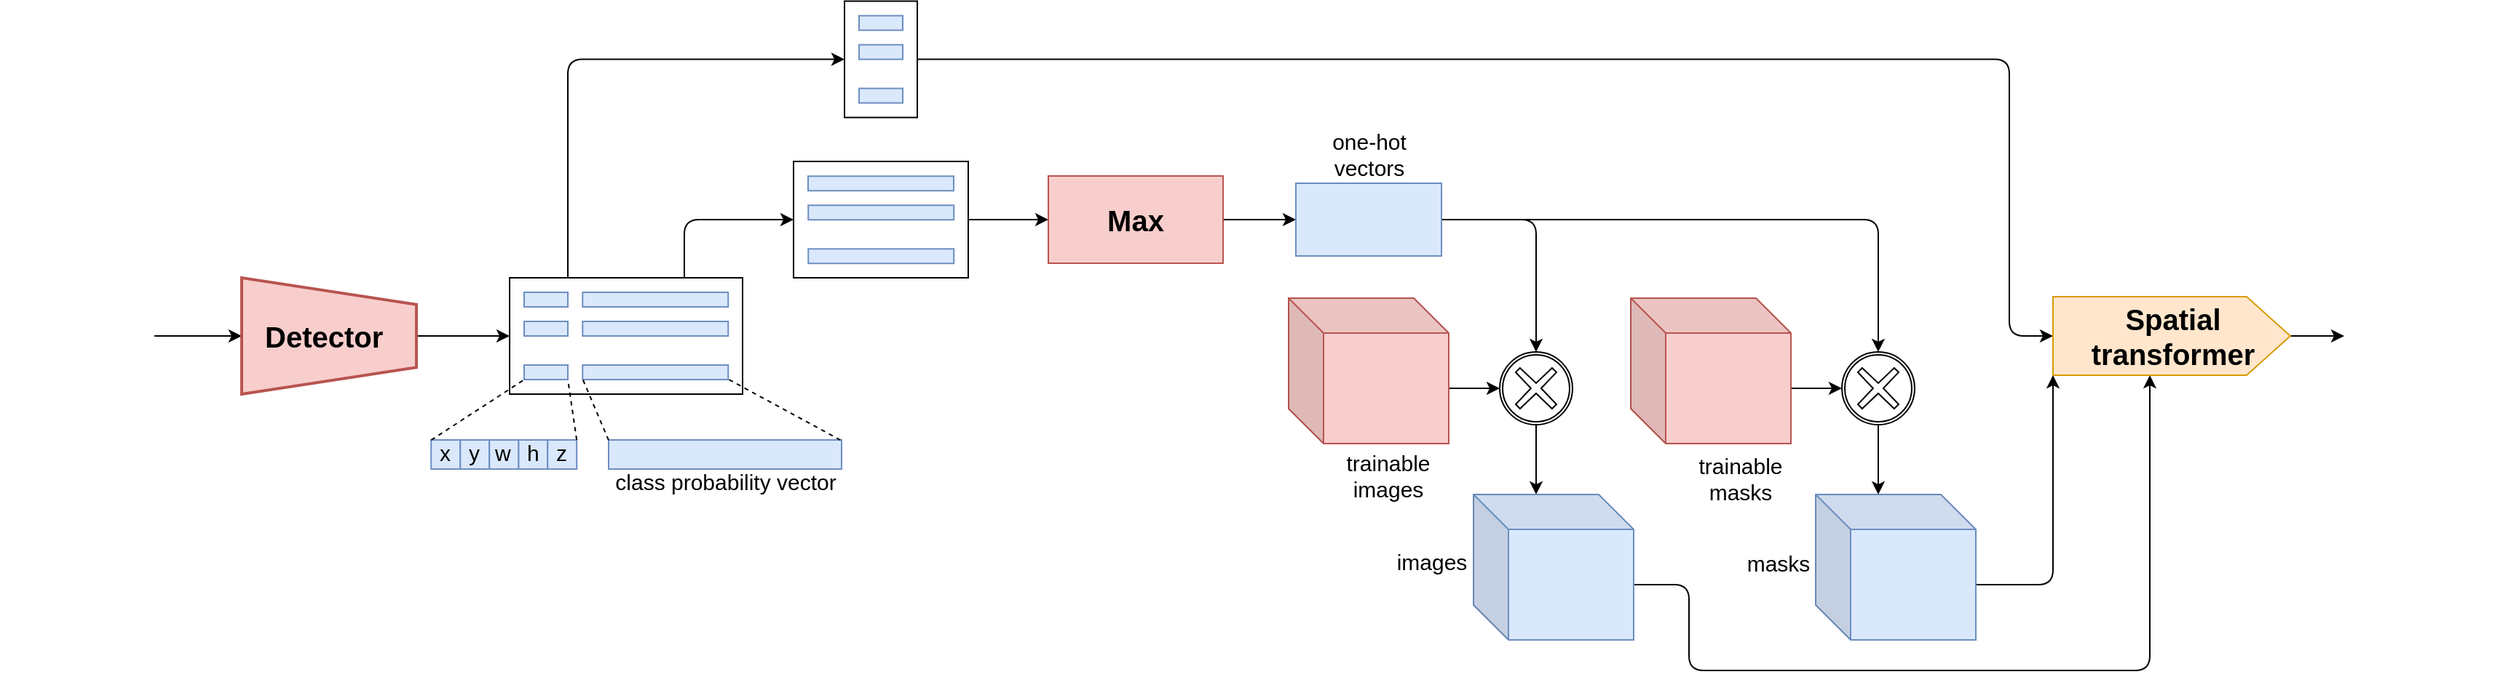<mxfile version="11.2.9" type="device" pages="1"><diagram id="qgJbfz4F-zMGhXDjbAS6" name="Page-1"><mxGraphModel dx="315" dy="180" grid="1" gridSize="10" guides="1" tooltips="1" connect="1" arrows="1" fold="1" page="1" pageScale="1" pageWidth="827" pageHeight="1169" math="0" shadow="0"><root><mxCell id="0"/><mxCell id="1" parent="0"/><mxCell id="IohFPTT0ZrR-n9l8FT9g-66" style="edgeStyle=segmentEdgeStyle;orthogonalLoop=1;jettySize=auto;html=1;exitX=1;exitY=0.5;exitDx=0;exitDy=0;entryX=0;entryY=0.5;entryDx=0;entryDy=0;" edge="1" parent="1" source="IohFPTT0ZrR-n9l8FT9g-47" target="IohFPTT0ZrR-n9l8FT9g-53"><mxGeometry relative="1" as="geometry"/></mxCell><mxCell id="IohFPTT0ZrR-n9l8FT9g-47" value="" style="rounded=0;whiteSpace=wrap;html=1;" vertex="1" parent="1"><mxGeometry x="685" y="220" width="120" height="80" as="geometry"/></mxCell><mxCell id="IohFPTT0ZrR-n9l8FT9g-50" style="edgeStyle=segmentEdgeStyle;orthogonalLoop=1;jettySize=auto;html=1;exitX=0.75;exitY=0;exitDx=0;exitDy=0;entryX=0;entryY=0.5;entryDx=0;entryDy=0;" edge="1" parent="1" source="IohFPTT0ZrR-n9l8FT9g-1" target="IohFPTT0ZrR-n9l8FT9g-47"><mxGeometry relative="1" as="geometry"><Array as="points"><mxPoint x="610" y="260"/></Array></mxGeometry></mxCell><mxCell id="IohFPTT0ZrR-n9l8FT9g-51" style="edgeStyle=segmentEdgeStyle;orthogonalLoop=1;jettySize=auto;html=1;exitX=0.25;exitY=0;exitDx=0;exitDy=0;entryX=0;entryY=0.5;entryDx=0;entryDy=0;" edge="1" parent="1" source="IohFPTT0ZrR-n9l8FT9g-1" target="IohFPTT0ZrR-n9l8FT9g-34"><mxGeometry relative="1" as="geometry"><Array as="points"><mxPoint x="530" y="150"/></Array></mxGeometry></mxCell><mxCell id="IohFPTT0ZrR-n9l8FT9g-1" value="" style="rounded=0;whiteSpace=wrap;html=1;" vertex="1" parent="1"><mxGeometry x="490" y="300" width="160" height="80" as="geometry"/></mxCell><mxCell id="IohFPTT0ZrR-n9l8FT9g-45" style="edgeStyle=segmentEdgeStyle;orthogonalLoop=1;jettySize=auto;html=1;exitX=1;exitY=0.5;exitDx=0;exitDy=0;entryX=0.5;entryY=0;entryDx=0;entryDy=0;" edge="1" parent="1" source="IohFPTT0ZrR-n9l8FT9g-2" target="IohFPTT0ZrR-n9l8FT9g-4"><mxGeometry relative="1" as="geometry"/></mxCell><mxCell id="IohFPTT0ZrR-n9l8FT9g-2" value="" style="shape=image;verticalLabelPosition=bottom;labelBackgroundColor=#ffffff;verticalAlign=top;aspect=fixed;imageAspect=0;image=https://ichef.bbci.co.uk/news/912/cpsprodpb/1272C/production/_104146557_newemoji.jpg;" vertex="1" parent="1"><mxGeometry x="140" y="310" width="106" height="60" as="geometry"/></mxCell><mxCell id="IohFPTT0ZrR-n9l8FT9g-44" style="edgeStyle=segmentEdgeStyle;orthogonalLoop=1;jettySize=auto;html=1;exitX=0.5;exitY=1;exitDx=0;exitDy=0;entryX=0;entryY=0.5;entryDx=0;entryDy=0;" edge="1" parent="1" source="IohFPTT0ZrR-n9l8FT9g-4" target="IohFPTT0ZrR-n9l8FT9g-1"><mxGeometry relative="1" as="geometry"/></mxCell><mxCell id="IohFPTT0ZrR-n9l8FT9g-4" value="" style="verticalLabelPosition=bottom;verticalAlign=top;html=1;strokeWidth=2;shape=trapezoid;perimeter=trapezoidPerimeter;whiteSpace=wrap;size=0.23;arcSize=10;flipV=1;rotation=-90;fillColor=#f8cecc;strokeColor=#b85450;" vertex="1" parent="1"><mxGeometry x="326" y="280" width="80" height="120" as="geometry"/></mxCell><mxCell id="IohFPTT0ZrR-n9l8FT9g-5" value="&lt;b&gt;&lt;font style=&quot;font-size: 20px&quot;&gt;Detector&lt;/font&gt;&lt;/b&gt;" style="text;html=1;resizable=0;points=[];autosize=1;align=left;verticalAlign=top;spacingTop=-4;" vertex="1" parent="1"><mxGeometry x="320" y="326" width="100" height="20" as="geometry"/></mxCell><mxCell id="IohFPTT0ZrR-n9l8FT9g-7" value="" style="rounded=0;whiteSpace=wrap;html=1;fillColor=#dae8fc;strokeColor=#6c8ebf;" vertex="1" parent="1"><mxGeometry x="540.129" y="310" width="100" height="10" as="geometry"/></mxCell><mxCell id="IohFPTT0ZrR-n9l8FT9g-8" value="" style="rounded=0;whiteSpace=wrap;html=1;fillColor=#dae8fc;strokeColor=#6c8ebf;" vertex="1" parent="1"><mxGeometry x="540.129" y="330" width="100" height="10" as="geometry"/></mxCell><mxCell id="IohFPTT0ZrR-n9l8FT9g-9" value="" style="rounded=0;whiteSpace=wrap;html=1;fillColor=#dae8fc;strokeColor=#6c8ebf;" vertex="1" parent="1"><mxGeometry x="540.129" y="360" width="100" height="10" as="geometry"/></mxCell><mxCell id="IohFPTT0ZrR-n9l8FT9g-10" value="" style="rounded=0;whiteSpace=wrap;html=1;fillColor=#dae8fc;strokeColor=#6c8ebf;" vertex="1" parent="1"><mxGeometry x="496.105" y="411.5" width="20" height="20" as="geometry"/></mxCell><mxCell id="IohFPTT0ZrR-n9l8FT9g-11" value="" style="rounded=0;whiteSpace=wrap;html=1;fillColor=#dae8fc;strokeColor=#6c8ebf;" vertex="1" parent="1"><mxGeometry x="516.105" y="411.5" width="20" height="20" as="geometry"/></mxCell><mxCell id="IohFPTT0ZrR-n9l8FT9g-14" value="" style="rounded=0;whiteSpace=wrap;html=1;fillColor=#dae8fc;strokeColor=#6c8ebf;" vertex="1" parent="1"><mxGeometry x="436.105" y="411.5" width="20" height="20" as="geometry"/></mxCell><mxCell id="IohFPTT0ZrR-n9l8FT9g-15" value="" style="rounded=0;whiteSpace=wrap;html=1;fillColor=#dae8fc;strokeColor=#6c8ebf;" vertex="1" parent="1"><mxGeometry x="456.105" y="411.5" width="20" height="20" as="geometry"/></mxCell><mxCell id="IohFPTT0ZrR-n9l8FT9g-16" value="" style="rounded=0;whiteSpace=wrap;html=1;fillColor=#dae8fc;strokeColor=#6c8ebf;" vertex="1" parent="1"><mxGeometry x="476.105" y="411.5" width="20" height="20" as="geometry"/></mxCell><mxCell id="IohFPTT0ZrR-n9l8FT9g-17" value="&lt;font style=&quot;font-size: 15px&quot;&gt;x&lt;/font&gt;" style="text;html=1;resizable=0;points=[];autosize=1;align=left;verticalAlign=top;spacingTop=-4;" vertex="1" parent="1"><mxGeometry x="440.105" y="409" width="20" height="20" as="geometry"/></mxCell><mxCell id="IohFPTT0ZrR-n9l8FT9g-18" value="&lt;font style=&quot;font-size: 15px&quot;&gt;y&lt;/font&gt;" style="text;html=1;resizable=0;points=[];autosize=1;align=left;verticalAlign=top;spacingTop=-4;" vertex="1" parent="1"><mxGeometry x="460.105" y="409" width="20" height="20" as="geometry"/></mxCell><mxCell id="IohFPTT0ZrR-n9l8FT9g-19" value="&lt;font style=&quot;font-size: 15px&quot;&gt;w&lt;/font&gt;" style="text;html=1;resizable=0;points=[];autosize=1;align=left;verticalAlign=top;spacingTop=-4;" vertex="1" parent="1"><mxGeometry x="478.105" y="409" width="30" height="20" as="geometry"/></mxCell><mxCell id="IohFPTT0ZrR-n9l8FT9g-20" value="&lt;font style=&quot;font-size: 15px&quot;&gt;h&lt;/font&gt;" style="text;html=1;resizable=0;points=[];autosize=1;align=left;verticalAlign=top;spacingTop=-4;" vertex="1" parent="1"><mxGeometry x="500.105" y="409" width="20" height="20" as="geometry"/></mxCell><mxCell id="IohFPTT0ZrR-n9l8FT9g-21" value="&lt;font style=&quot;font-size: 15px&quot;&gt;z&lt;br&gt;&lt;/font&gt;" style="text;html=1;resizable=0;points=[];autosize=1;align=left;verticalAlign=top;spacingTop=-4;" vertex="1" parent="1"><mxGeometry x="520.105" y="408.5" width="20" height="20" as="geometry"/></mxCell><mxCell id="IohFPTT0ZrR-n9l8FT9g-24" value="" style="rounded=0;whiteSpace=wrap;html=1;fillColor=#dae8fc;strokeColor=#6c8ebf;" vertex="1" parent="1"><mxGeometry x="500" y="310" width="30" height="10" as="geometry"/></mxCell><mxCell id="IohFPTT0ZrR-n9l8FT9g-25" value="" style="rounded=0;whiteSpace=wrap;html=1;fillColor=#dae8fc;strokeColor=#6c8ebf;" vertex="1" parent="1"><mxGeometry x="500" y="330" width="30" height="10" as="geometry"/></mxCell><mxCell id="IohFPTT0ZrR-n9l8FT9g-26" value="" style="rounded=0;whiteSpace=wrap;html=1;fillColor=#dae8fc;strokeColor=#6c8ebf;" vertex="1" parent="1"><mxGeometry x="500" y="360" width="30" height="10" as="geometry"/></mxCell><mxCell id="IohFPTT0ZrR-n9l8FT9g-27" value="" style="rounded=0;whiteSpace=wrap;html=1;fillColor=#dae8fc;strokeColor=#6c8ebf;" vertex="1" parent="1"><mxGeometry x="558" y="411.5" width="160" height="20" as="geometry"/></mxCell><mxCell id="IohFPTT0ZrR-n9l8FT9g-29" value="" style="endArrow=none;dashed=1;html=1;entryX=0.004;entryY=1;entryDx=0;entryDy=0;entryPerimeter=0;exitX=0.002;exitY=0.003;exitDx=0;exitDy=0;exitPerimeter=0;" edge="1" parent="1" source="IohFPTT0ZrR-n9l8FT9g-14" target="IohFPTT0ZrR-n9l8FT9g-26"><mxGeometry width="50" height="50" relative="1" as="geometry"><mxPoint x="434" y="419" as="sourcePoint"/><mxPoint x="484" y="369" as="targetPoint"/></mxGeometry></mxCell><mxCell id="IohFPTT0ZrR-n9l8FT9g-30" value="" style="endArrow=none;dashed=1;html=1;entryX=1.005;entryY=1;entryDx=0;entryDy=0;entryPerimeter=0;exitX=0.995;exitY=0.003;exitDx=0;exitDy=0;exitPerimeter=0;" edge="1" parent="1" source="IohFPTT0ZrR-n9l8FT9g-27" target="IohFPTT0ZrR-n9l8FT9g-9"><mxGeometry width="50" height="50" relative="1" as="geometry"><mxPoint x="434.145" y="421.56" as="sourcePoint"/><mxPoint x="510.12" y="380" as="targetPoint"/></mxGeometry></mxCell><mxCell id="IohFPTT0ZrR-n9l8FT9g-31" value="" style="endArrow=none;dashed=1;html=1;entryX=0.002;entryY=1;entryDx=0;entryDy=0;entryPerimeter=0;exitX=0;exitY=0.012;exitDx=0;exitDy=0;exitPerimeter=0;" edge="1" parent="1" source="IohFPTT0ZrR-n9l8FT9g-27" target="IohFPTT0ZrR-n9l8FT9g-9"><mxGeometry width="50" height="50" relative="1" as="geometry"><mxPoint x="733.2" y="421.56" as="sourcePoint"/><mxPoint x="650.629" y="380" as="targetPoint"/></mxGeometry></mxCell><mxCell id="IohFPTT0ZrR-n9l8FT9g-32" value="" style="endArrow=none;dashed=1;html=1;entryX=1;entryY=1;entryDx=0;entryDy=0;entryPerimeter=0;exitX=0.999;exitY=0.001;exitDx=0;exitDy=0;exitPerimeter=0;" edge="1" parent="1" source="IohFPTT0ZrR-n9l8FT9g-11" target="IohFPTT0ZrR-n9l8FT9g-26"><mxGeometry width="50" height="50" relative="1" as="geometry"><mxPoint x="544.185" y="411.56" as="sourcePoint"/><mxPoint x="550.329" y="380" as="targetPoint"/></mxGeometry></mxCell><mxCell id="IohFPTT0ZrR-n9l8FT9g-33" value="&lt;font&gt;&lt;span style=&quot;font-size: 15px&quot;&gt;class probability vector&lt;/span&gt;&lt;br&gt;&lt;/font&gt;" style="text;html=1;resizable=0;points=[];autosize=1;align=center;verticalAlign=top;spacingTop=-4;" vertex="1" parent="1"><mxGeometry x="553" y="429" width="170" height="20" as="geometry"/></mxCell><mxCell id="IohFPTT0ZrR-n9l8FT9g-86" style="edgeStyle=segmentEdgeStyle;orthogonalLoop=1;jettySize=auto;html=1;exitX=1;exitY=0.5;exitDx=0;exitDy=0;entryX=0;entryY=0.5;entryDx=0;entryDy=0;entryPerimeter=0;" edge="1" parent="1" source="IohFPTT0ZrR-n9l8FT9g-34" target="IohFPTT0ZrR-n9l8FT9g-83"><mxGeometry relative="1" as="geometry"><Array as="points"><mxPoint x="1520" y="150"/><mxPoint x="1520" y="340"/></Array></mxGeometry></mxCell><mxCell id="IohFPTT0ZrR-n9l8FT9g-34" value="" style="rounded=0;whiteSpace=wrap;html=1;" vertex="1" parent="1"><mxGeometry x="720" y="109.786" width="50" height="80" as="geometry"/></mxCell><mxCell id="IohFPTT0ZrR-n9l8FT9g-35" value="" style="rounded=0;whiteSpace=wrap;html=1;fillColor=#dae8fc;strokeColor=#6c8ebf;" vertex="1" parent="1"><mxGeometry x="695" y="230.143" width="100" height="10" as="geometry"/></mxCell><mxCell id="IohFPTT0ZrR-n9l8FT9g-36" value="" style="rounded=0;whiteSpace=wrap;html=1;fillColor=#dae8fc;strokeColor=#6c8ebf;" vertex="1" parent="1"><mxGeometry x="695.129" y="250.143" width="100" height="10" as="geometry"/></mxCell><mxCell id="IohFPTT0ZrR-n9l8FT9g-37" value="" style="rounded=0;whiteSpace=wrap;html=1;fillColor=#dae8fc;strokeColor=#6c8ebf;" vertex="1" parent="1"><mxGeometry x="695.129" y="280.143" width="100" height="10" as="geometry"/></mxCell><mxCell id="IohFPTT0ZrR-n9l8FT9g-38" value="" style="rounded=0;whiteSpace=wrap;html=1;fillColor=#dae8fc;strokeColor=#6c8ebf;" vertex="1" parent="1"><mxGeometry x="730" y="119.786" width="30" height="10" as="geometry"/></mxCell><mxCell id="IohFPTT0ZrR-n9l8FT9g-39" value="" style="rounded=0;whiteSpace=wrap;html=1;fillColor=#dae8fc;strokeColor=#6c8ebf;" vertex="1" parent="1"><mxGeometry x="730" y="139.786" width="30" height="10" as="geometry"/></mxCell><mxCell id="IohFPTT0ZrR-n9l8FT9g-40" value="" style="rounded=0;whiteSpace=wrap;html=1;fillColor=#dae8fc;strokeColor=#6c8ebf;" vertex="1" parent="1"><mxGeometry x="730" y="169.786" width="30" height="10" as="geometry"/></mxCell><mxCell id="IohFPTT0ZrR-n9l8FT9g-46" value="&lt;font style=&quot;font-size: 15px&quot;&gt;one-hot&lt;br&gt;vectors&lt;/font&gt;" style="text;html=1;resizable=0;points=[];autosize=1;align=center;verticalAlign=top;spacingTop=-4;" vertex="1" parent="1"><mxGeometry x="1045" y="194.743" width="70" height="30" as="geometry"/></mxCell><mxCell id="IohFPTT0ZrR-n9l8FT9g-68" style="edgeStyle=segmentEdgeStyle;orthogonalLoop=1;jettySize=auto;html=1;exitX=1;exitY=0.5;exitDx=0;exitDy=0;entryX=0;entryY=0.5;entryDx=0;entryDy=0;" edge="1" parent="1" source="IohFPTT0ZrR-n9l8FT9g-53" target="IohFPTT0ZrR-n9l8FT9g-55"><mxGeometry relative="1" as="geometry"/></mxCell><mxCell id="IohFPTT0ZrR-n9l8FT9g-53" value="&lt;font style=&quot;font-size: 20px&quot;&gt;&lt;b&gt;Max&lt;/b&gt;&lt;/font&gt;" style="rounded=0;whiteSpace=wrap;html=1;fillColor=#f8cecc;strokeColor=#b85450;" vertex="1" parent="1"><mxGeometry x="860" y="230" width="120" height="60" as="geometry"/></mxCell><mxCell id="IohFPTT0ZrR-n9l8FT9g-69" style="edgeStyle=segmentEdgeStyle;orthogonalLoop=1;jettySize=auto;html=1;exitX=1;exitY=0.5;exitDx=0;exitDy=0;entryX=0.5;entryY=0;entryDx=0;entryDy=0;" edge="1" parent="1" source="IohFPTT0ZrR-n9l8FT9g-55" target="IohFPTT0ZrR-n9l8FT9g-65"><mxGeometry relative="1" as="geometry"/></mxCell><mxCell id="IohFPTT0ZrR-n9l8FT9g-75" style="edgeStyle=segmentEdgeStyle;orthogonalLoop=1;jettySize=auto;html=1;exitX=1;exitY=0.5;exitDx=0;exitDy=0;entryX=0.5;entryY=0;entryDx=0;entryDy=0;" edge="1" parent="1" source="IohFPTT0ZrR-n9l8FT9g-55" target="IohFPTT0ZrR-n9l8FT9g-72"><mxGeometry relative="1" as="geometry"/></mxCell><mxCell id="IohFPTT0ZrR-n9l8FT9g-55" value="" style="rounded=0;whiteSpace=wrap;html=1;fillColor=#dae8fc;strokeColor=#6c8ebf;" vertex="1" parent="1"><mxGeometry x="1030" y="235" width="100" height="50" as="geometry"/></mxCell><mxCell id="IohFPTT0ZrR-n9l8FT9g-67" style="edgeStyle=segmentEdgeStyle;orthogonalLoop=1;jettySize=auto;html=1;exitX=0;exitY=0;exitDx=110;exitDy=62;exitPerimeter=0;entryX=0;entryY=0.5;entryDx=0;entryDy=0;" edge="1" parent="1" source="IohFPTT0ZrR-n9l8FT9g-57" target="IohFPTT0ZrR-n9l8FT9g-65"><mxGeometry relative="1" as="geometry"/></mxCell><mxCell id="IohFPTT0ZrR-n9l8FT9g-57" value="" style="shape=cube;whiteSpace=wrap;html=1;boundedLbl=1;backgroundOutline=1;darkOpacity=0.05;darkOpacity2=0.1;size=24;fillColor=#f8cecc;strokeColor=#b85450;" vertex="1" parent="1"><mxGeometry x="1025" y="314" width="110" height="100" as="geometry"/></mxCell><mxCell id="IohFPTT0ZrR-n9l8FT9g-61" value="&lt;span style=&quot;font-size: 15px&quot;&gt;trainable&lt;br&gt;images&lt;/span&gt;" style="text;html=1;resizable=0;points=[];autosize=1;align=center;verticalAlign=top;spacingTop=-4;" vertex="1" parent="1"><mxGeometry x="1058" y="416.243" width="70" height="30" as="geometry"/></mxCell><mxCell id="IohFPTT0ZrR-n9l8FT9g-77" style="edgeStyle=segmentEdgeStyle;orthogonalLoop=1;jettySize=auto;html=1;exitX=0.5;exitY=1;exitDx=0;exitDy=0;entryX=0;entryY=0;entryDx=43;entryDy=0;entryPerimeter=0;" edge="1" parent="1" source="IohFPTT0ZrR-n9l8FT9g-65" target="IohFPTT0ZrR-n9l8FT9g-76"><mxGeometry relative="1" as="geometry"/></mxCell><mxCell id="IohFPTT0ZrR-n9l8FT9g-65" value="" style="shape=mxgraph.bpmn.shape;html=1;verticalLabelPosition=bottom;labelBackgroundColor=#ffffff;verticalAlign=top;align=center;perimeter=ellipsePerimeter;outlineConnect=0;outline=boundInt;symbol=cancel;" vertex="1" parent="1"><mxGeometry x="1170" y="351" width="50" height="50" as="geometry"/></mxCell><mxCell id="IohFPTT0ZrR-n9l8FT9g-70" style="edgeStyle=segmentEdgeStyle;orthogonalLoop=1;jettySize=auto;html=1;exitX=0;exitY=0;exitDx=110;exitDy=62;exitPerimeter=0;entryX=0;entryY=0.5;entryDx=0;entryDy=0;" edge="1" parent="1" source="IohFPTT0ZrR-n9l8FT9g-71" target="IohFPTT0ZrR-n9l8FT9g-72"><mxGeometry relative="1" as="geometry"/></mxCell><mxCell id="IohFPTT0ZrR-n9l8FT9g-71" value="" style="shape=cube;whiteSpace=wrap;html=1;boundedLbl=1;backgroundOutline=1;darkOpacity=0.05;darkOpacity2=0.1;size=24;fillColor=#f8cecc;strokeColor=#b85450;" vertex="1" parent="1"><mxGeometry x="1260" y="314" width="110" height="100" as="geometry"/></mxCell><mxCell id="IohFPTT0ZrR-n9l8FT9g-79" style="edgeStyle=segmentEdgeStyle;orthogonalLoop=1;jettySize=auto;html=1;exitX=0.5;exitY=1;exitDx=0;exitDy=0;entryX=0;entryY=0;entryDx=43;entryDy=0;entryPerimeter=0;" edge="1" parent="1" source="IohFPTT0ZrR-n9l8FT9g-72" target="IohFPTT0ZrR-n9l8FT9g-78"><mxGeometry relative="1" as="geometry"/></mxCell><mxCell id="IohFPTT0ZrR-n9l8FT9g-72" value="" style="shape=mxgraph.bpmn.shape;html=1;verticalLabelPosition=bottom;labelBackgroundColor=#ffffff;verticalAlign=top;align=center;perimeter=ellipsePerimeter;outlineConnect=0;outline=boundInt;symbol=cancel;" vertex="1" parent="1"><mxGeometry x="1405" y="351" width="50" height="50" as="geometry"/></mxCell><mxCell id="IohFPTT0ZrR-n9l8FT9g-85" style="edgeStyle=segmentEdgeStyle;orthogonalLoop=1;jettySize=auto;html=1;exitX=0;exitY=0;exitDx=110;exitDy=62;exitPerimeter=0;entryX=0;entryY=0;entryDx=66.5;entryDy=54;entryPerimeter=0;" edge="1" parent="1" source="IohFPTT0ZrR-n9l8FT9g-76" target="IohFPTT0ZrR-n9l8FT9g-83"><mxGeometry relative="1" as="geometry"><Array as="points"><mxPoint x="1300" y="511"/><mxPoint x="1300" y="570"/><mxPoint x="1617" y="570"/></Array></mxGeometry></mxCell><mxCell id="IohFPTT0ZrR-n9l8FT9g-76" value="" style="shape=cube;whiteSpace=wrap;html=1;boundedLbl=1;backgroundOutline=1;darkOpacity=0.05;darkOpacity2=0.1;size=24;fillColor=#dae8fc;strokeColor=#6c8ebf;" vertex="1" parent="1"><mxGeometry x="1152" y="449" width="110" height="100" as="geometry"/></mxCell><mxCell id="IohFPTT0ZrR-n9l8FT9g-84" style="edgeStyle=segmentEdgeStyle;orthogonalLoop=1;jettySize=auto;html=1;exitX=0;exitY=0;exitDx=110;exitDy=62;exitPerimeter=0;entryX=0;entryY=0;entryDx=0;entryDy=54;entryPerimeter=0;" edge="1" parent="1" source="IohFPTT0ZrR-n9l8FT9g-78" target="IohFPTT0ZrR-n9l8FT9g-83"><mxGeometry relative="1" as="geometry"/></mxCell><mxCell id="IohFPTT0ZrR-n9l8FT9g-78" value="" style="shape=cube;whiteSpace=wrap;html=1;boundedLbl=1;backgroundOutline=1;darkOpacity=0.05;darkOpacity2=0.1;size=24;fillColor=#dae8fc;strokeColor=#6c8ebf;" vertex="1" parent="1"><mxGeometry x="1387" y="449" width="110" height="100" as="geometry"/></mxCell><mxCell id="IohFPTT0ZrR-n9l8FT9g-80" value="&lt;span style=&quot;font-size: 15px&quot;&gt;trainable&lt;br&gt;masks&lt;br&gt;&lt;/span&gt;" style="text;html=1;resizable=0;points=[];autosize=1;align=center;verticalAlign=top;spacingTop=-4;" vertex="1" parent="1"><mxGeometry x="1300" y="417.743" width="70" height="30" as="geometry"/></mxCell><mxCell id="IohFPTT0ZrR-n9l8FT9g-81" value="&lt;span style=&quot;font-size: 15px&quot;&gt;images&lt;/span&gt;" style="text;html=1;resizable=0;points=[];autosize=1;align=center;verticalAlign=top;spacingTop=-4;" vertex="1" parent="1"><mxGeometry x="1093" y="484.243" width="60" height="20" as="geometry"/></mxCell><mxCell id="IohFPTT0ZrR-n9l8FT9g-82" value="&lt;span style=&quot;font-size: 15px&quot;&gt;masks&lt;br&gt;&lt;/span&gt;" style="text;html=1;resizable=0;points=[];autosize=1;align=center;verticalAlign=top;spacingTop=-4;" vertex="1" parent="1"><mxGeometry x="1331" y="485.243" width="60" height="20" as="geometry"/></mxCell><mxCell id="IohFPTT0ZrR-n9l8FT9g-89" style="edgeStyle=segmentEdgeStyle;orthogonalLoop=1;jettySize=auto;html=1;exitX=1;exitY=0.5;exitDx=0;exitDy=0;exitPerimeter=0;entryX=0;entryY=0.5;entryDx=0;entryDy=0;" edge="1" parent="1" source="IohFPTT0ZrR-n9l8FT9g-83" target="IohFPTT0ZrR-n9l8FT9g-87"><mxGeometry relative="1" as="geometry"/></mxCell><mxCell id="IohFPTT0ZrR-n9l8FT9g-83" value="&lt;font style=&quot;font-size: 20px&quot;&gt;&lt;b&gt;Spatial&lt;br&gt;transformer&lt;/b&gt;&lt;/font&gt;" style="html=1;shadow=0;dashed=0;align=center;verticalAlign=middle;shape=mxgraph.arrows2.arrow;dy=0;dx=30;notch=0;fillColor=#ffe6cc;strokeColor=#d79b00;" vertex="1" parent="1"><mxGeometry x="1550" y="313" width="163" height="54" as="geometry"/></mxCell><mxCell id="IohFPTT0ZrR-n9l8FT9g-87" value="" style="shape=image;verticalLabelPosition=bottom;labelBackgroundColor=#ffffff;verticalAlign=top;aspect=fixed;imageAspect=0;image=https://ichef.bbci.co.uk/news/912/cpsprodpb/1272C/production/_104146557_newemoji.jpg;" vertex="1" parent="1"><mxGeometry x="1750" y="310" width="106" height="60" as="geometry"/></mxCell></root></mxGraphModel></diagram></mxfile>